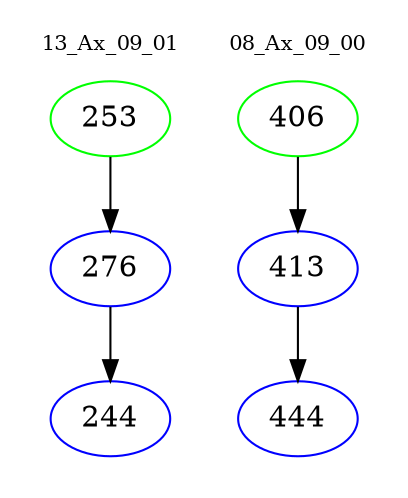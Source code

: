 digraph{
subgraph cluster_0 {
color = white
label = "13_Ax_09_01";
fontsize=10;
T0_253 [label="253", color="green"]
T0_253 -> T0_276 [color="black"]
T0_276 [label="276", color="blue"]
T0_276 -> T0_244 [color="black"]
T0_244 [label="244", color="blue"]
}
subgraph cluster_1 {
color = white
label = "08_Ax_09_00";
fontsize=10;
T1_406 [label="406", color="green"]
T1_406 -> T1_413 [color="black"]
T1_413 [label="413", color="blue"]
T1_413 -> T1_444 [color="black"]
T1_444 [label="444", color="blue"]
}
}
